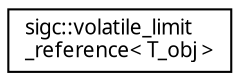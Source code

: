 digraph "Graphical Class Hierarchy"
{
  edge [fontname="Sans",fontsize="10",labelfontname="Sans",labelfontsize="10"];
  node [fontname="Sans",fontsize="10",shape=record];
  rankdir="LR";
  Node1 [label="sigc::volatile_limit\l_reference\< T_obj \>",height=0.2,width=0.4,color="black", fillcolor="white", style="filled",URL="$classsigc_1_1volatile__limit__reference.html"];
}
